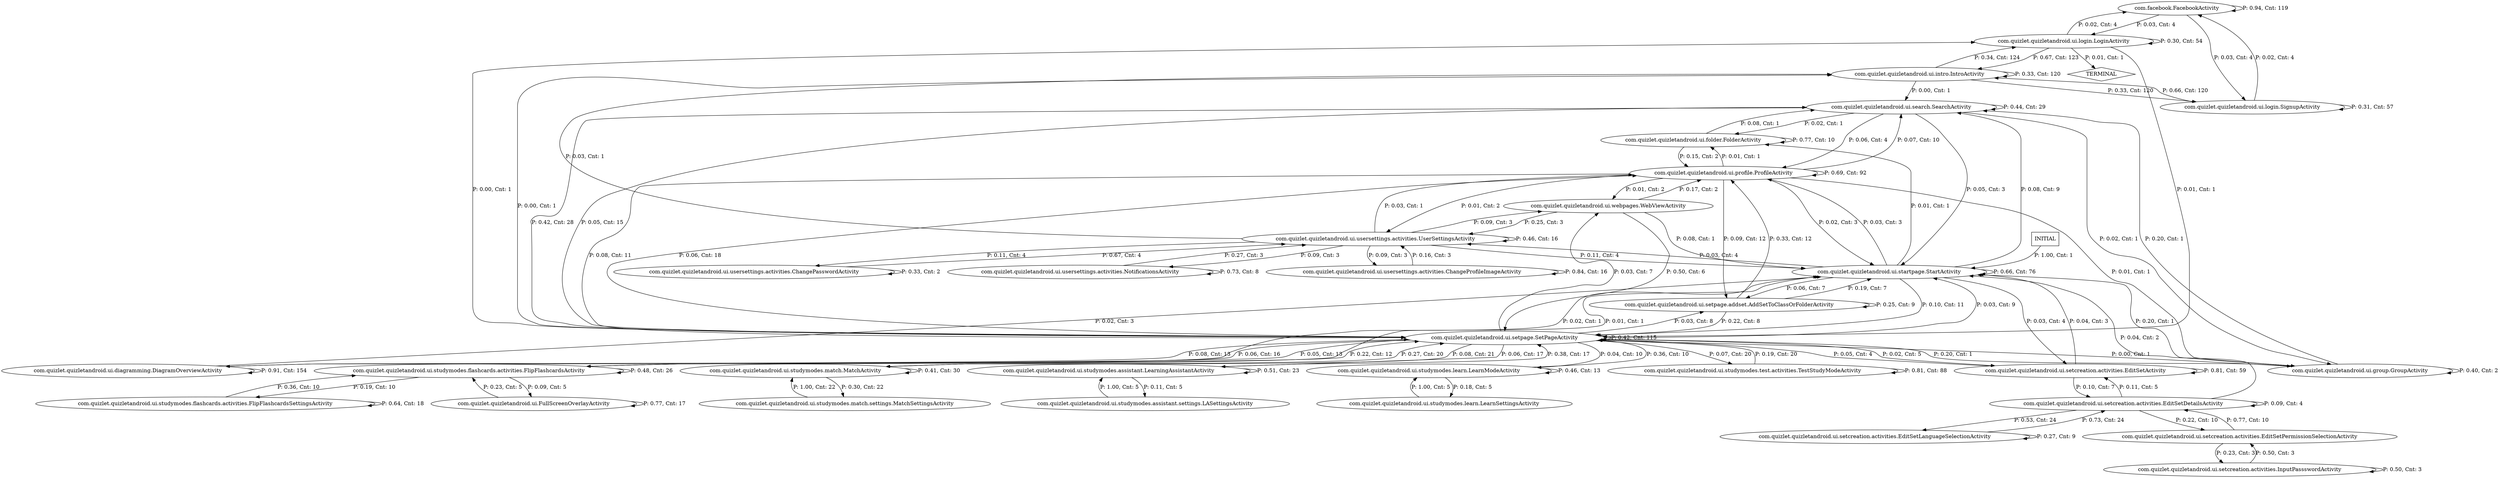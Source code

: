 digraph G {
  0 [label="com.facebook.FacebookActivity"];
  1 [label="com.quizlet.quizletandroid.ui.FullScreenOverlayActivity"];
  2 [label="com.quizlet.quizletandroid.ui.diagramming.DiagramOverviewActivity"];
  3 [label="com.quizlet.quizletandroid.ui.folder.FolderActivity"];
  4 [label="com.quizlet.quizletandroid.ui.group.GroupActivity"];
  5 [label="com.quizlet.quizletandroid.ui.intro.IntroActivity"];
  6 [label="com.quizlet.quizletandroid.ui.login.LoginActivity"];
  7 [label="com.quizlet.quizletandroid.ui.login.SignupActivity"];
  8 [label="com.quizlet.quizletandroid.ui.profile.ProfileActivity"];
  9 [label="com.quizlet.quizletandroid.ui.search.SearchActivity"];
  10 [label="com.quizlet.quizletandroid.ui.setcreation.activities.EditSetActivity"];
  11 [label="com.quizlet.quizletandroid.ui.setcreation.activities.EditSetDetailsActivity"];
  12 [label="com.quizlet.quizletandroid.ui.setcreation.activities.EditSetLanguageSelectionActivity"];
  13 [label="com.quizlet.quizletandroid.ui.setcreation.activities.EditSetPermissionSelectionActivity"];
  14 [label="com.quizlet.quizletandroid.ui.setcreation.activities.InputPassswordActivity"];
  15 [label="com.quizlet.quizletandroid.ui.setpage.SetPageActivity"];
  16 [label="com.quizlet.quizletandroid.ui.setpage.addset.AddSetToClassOrFolderActivity"];
  17 [label="com.quizlet.quizletandroid.ui.startpage.StartActivity"];
  18 [label="com.quizlet.quizletandroid.ui.studymodes.assistant.LearningAssistantActivity"];
  19 [label="com.quizlet.quizletandroid.ui.studymodes.assistant.settings.LASettingsActivity"];
  20 [label="com.quizlet.quizletandroid.ui.studymodes.flashcards.activities.FlipFlashcardsActivity"];
  21 [label="com.quizlet.quizletandroid.ui.studymodes.flashcards.activities.FlipFlashcardsSettingsActivity"];
  22 [label="com.quizlet.quizletandroid.ui.studymodes.learn.LearnModeActivity"];
  23 [label="com.quizlet.quizletandroid.ui.studymodes.learn.LearnSettingsActivity"];
  24 [label="com.quizlet.quizletandroid.ui.studymodes.match.MatchActivity"];
  25 [label="com.quizlet.quizletandroid.ui.studymodes.match.settings.MatchSettingsActivity"];
  26 [label="com.quizlet.quizletandroid.ui.studymodes.test.activities.TestStudyModeActivity"];
  27 [label="com.quizlet.quizletandroid.ui.usersettings.activities.ChangePasswordActivity"];
  28 [label="com.quizlet.quizletandroid.ui.usersettings.activities.ChangeProfileImageActivity"];
  29 [label="com.quizlet.quizletandroid.ui.usersettings.activities.NotificationsActivity"];
  30 [label="com.quizlet.quizletandroid.ui.usersettings.activities.UserSettingsActivity"];
  31 [label="com.quizlet.quizletandroid.ui.webpages.WebViewActivity"];
  32 [label="TERMINAL",shape=diamond];
  33 [label="INITIAL",shape=box];
0->0 [label="P: 0.94, Cnt: 119"];
0->6 [label="P: 0.03, Cnt: 4"];
0->7 [label="P: 0.03, Cnt: 4"];
1->1 [label="P: 0.77, Cnt: 17"];
1->20 [label="P: 0.23, Cnt: 5"];
2->2 [label="P: 0.91, Cnt: 154"];
2->15 [label="P: 0.08, Cnt: 13"];
2->17 [label="P: 0.02, Cnt: 3"];
3->3 [label="P: 0.77, Cnt: 10"];
3->8 [label="P: 0.15, Cnt: 2"];
3->9 [label="P: 0.08, Cnt: 1"];
4->4 [label="P: 0.40, Cnt: 2"];
4->9 [label="P: 0.20, Cnt: 1"];
4->15 [label="P: 0.20, Cnt: 1"];
4->17 [label="P: 0.20, Cnt: 1"];
5->5 [label="P: 0.33, Cnt: 120"];
5->6 [label="P: 0.34, Cnt: 124"];
5->7 [label="P: 0.33, Cnt: 120"];
5->9 [label="P: 0.00, Cnt: 1"];
6->0 [label="P: 0.02, Cnt: 4"];
6->5 [label="P: 0.67, Cnt: 123"];
6->6 [label="P: 0.30, Cnt: 54"];
6->15 [label="P: 0.01, Cnt: 1"];
6->32 [label="P: 0.01, Cnt: 1"];
7->0 [label="P: 0.02, Cnt: 4"];
7->5 [label="P: 0.66, Cnt: 120"];
7->7 [label="P: 0.31, Cnt: 57"];
8->3 [label="P: 0.01, Cnt: 1"];
8->4 [label="P: 0.01, Cnt: 1"];
8->8 [label="P: 0.69, Cnt: 92"];
8->9 [label="P: 0.07, Cnt: 10"];
8->15 [label="P: 0.08, Cnt: 11"];
8->16 [label="P: 0.09, Cnt: 12"];
8->17 [label="P: 0.02, Cnt: 3"];
8->30 [label="P: 0.01, Cnt: 2"];
8->31 [label="P: 0.01, Cnt: 2"];
9->3 [label="P: 0.02, Cnt: 1"];
9->4 [label="P: 0.02, Cnt: 1"];
9->8 [label="P: 0.06, Cnt: 4"];
9->9 [label="P: 0.44, Cnt: 29"];
9->15 [label="P: 0.42, Cnt: 28"];
9->17 [label="P: 0.05, Cnt: 3"];
10->10 [label="P: 0.81, Cnt: 59"];
10->11 [label="P: 0.10, Cnt: 7"];
10->15 [label="P: 0.05, Cnt: 4"];
10->17 [label="P: 0.04, Cnt: 3"];
11->10 [label="P: 0.11, Cnt: 5"];
11->11 [label="P: 0.09, Cnt: 4"];
11->12 [label="P: 0.53, Cnt: 24"];
11->13 [label="P: 0.22, Cnt: 10"];
11->17 [label="P: 0.04, Cnt: 2"];
12->11 [label="P: 0.73, Cnt: 24"];
12->12 [label="P: 0.27, Cnt: 9"];
13->11 [label="P: 0.77, Cnt: 10"];
13->14 [label="P: 0.23, Cnt: 3"];
14->13 [label="P: 0.50, Cnt: 3"];
14->14 [label="P: 0.50, Cnt: 3"];
15->2 [label="P: 0.06, Cnt: 16"];
15->4 [label="P: 0.00, Cnt: 1"];
15->5 [label="P: 0.00, Cnt: 1"];
15->6 [label="P: 0.00, Cnt: 1"];
15->8 [label="P: 0.06, Cnt: 18"];
15->9 [label="P: 0.05, Cnt: 15"];
15->10 [label="P: 0.02, Cnt: 5"];
15->15 [label="P: 0.42, Cnt: 115"];
15->16 [label="P: 0.03, Cnt: 8"];
15->17 [label="P: 0.03, Cnt: 9"];
15->18 [label="P: 0.06, Cnt: 17"];
15->20 [label="P: 0.05, Cnt: 13"];
15->22 [label="P: 0.04, Cnt: 10"];
15->24 [label="P: 0.08, Cnt: 21"];
15->26 [label="P: 0.07, Cnt: 20"];
15->31 [label="P: 0.03, Cnt: 7"];
16->8 [label="P: 0.33, Cnt: 12"];
16->15 [label="P: 0.22, Cnt: 8"];
16->16 [label="P: 0.25, Cnt: 9"];
16->17 [label="P: 0.19, Cnt: 7"];
17->3 [label="P: 0.01, Cnt: 1"];
17->8 [label="P: 0.03, Cnt: 3"];
17->9 [label="P: 0.08, Cnt: 9"];
17->10 [label="P: 0.03, Cnt: 4"];
17->15 [label="P: 0.10, Cnt: 11"];
17->16 [label="P: 0.06, Cnt: 7"];
17->17 [label="P: 0.66, Cnt: 76"];
17->30 [label="P: 0.03, Cnt: 4"];
18->15 [label="P: 0.38, Cnt: 17"];
18->18 [label="P: 0.51, Cnt: 23"];
18->19 [label="P: 0.11, Cnt: 5"];
19->18 [label="P: 1.00, Cnt: 5"];
20->1 [label="P: 0.09, Cnt: 5"];
20->15 [label="P: 0.22, Cnt: 12"];
20->17 [label="P: 0.02, Cnt: 1"];
20->20 [label="P: 0.48, Cnt: 26"];
20->21 [label="P: 0.19, Cnt: 10"];
21->20 [label="P: 0.36, Cnt: 10"];
21->21 [label="P: 0.64, Cnt: 18"];
22->15 [label="P: 0.36, Cnt: 10"];
22->22 [label="P: 0.46, Cnt: 13"];
22->23 [label="P: 0.18, Cnt: 5"];
23->22 [label="P: 1.00, Cnt: 5"];
24->15 [label="P: 0.27, Cnt: 20"];
24->17 [label="P: 0.01, Cnt: 1"];
24->24 [label="P: 0.41, Cnt: 30"];
24->25 [label="P: 0.30, Cnt: 22"];
25->24 [label="P: 1.00, Cnt: 22"];
26->15 [label="P: 0.19, Cnt: 20"];
26->26 [label="P: 0.81, Cnt: 88"];
27->27 [label="P: 0.33, Cnt: 2"];
27->30 [label="P: 0.67, Cnt: 4"];
28->28 [label="P: 0.84, Cnt: 16"];
28->30 [label="P: 0.16, Cnt: 3"];
29->29 [label="P: 0.73, Cnt: 8"];
29->30 [label="P: 0.27, Cnt: 3"];
30->5 [label="P: 0.03, Cnt: 1"];
30->8 [label="P: 0.03, Cnt: 1"];
30->17 [label="P: 0.11, Cnt: 4"];
30->27 [label="P: 0.11, Cnt: 4"];
30->28 [label="P: 0.09, Cnt: 3"];
30->29 [label="P: 0.09, Cnt: 3"];
30->30 [label="P: 0.46, Cnt: 16"];
30->31 [label="P: 0.09, Cnt: 3"];
31->8 [label="P: 0.17, Cnt: 2"];
31->15 [label="P: 0.50, Cnt: 6"];
31->17 [label="P: 0.08, Cnt: 1"];
31->30 [label="P: 0.25, Cnt: 3"];
33->17 [label="P: 1.00, Cnt: 1"];
}
